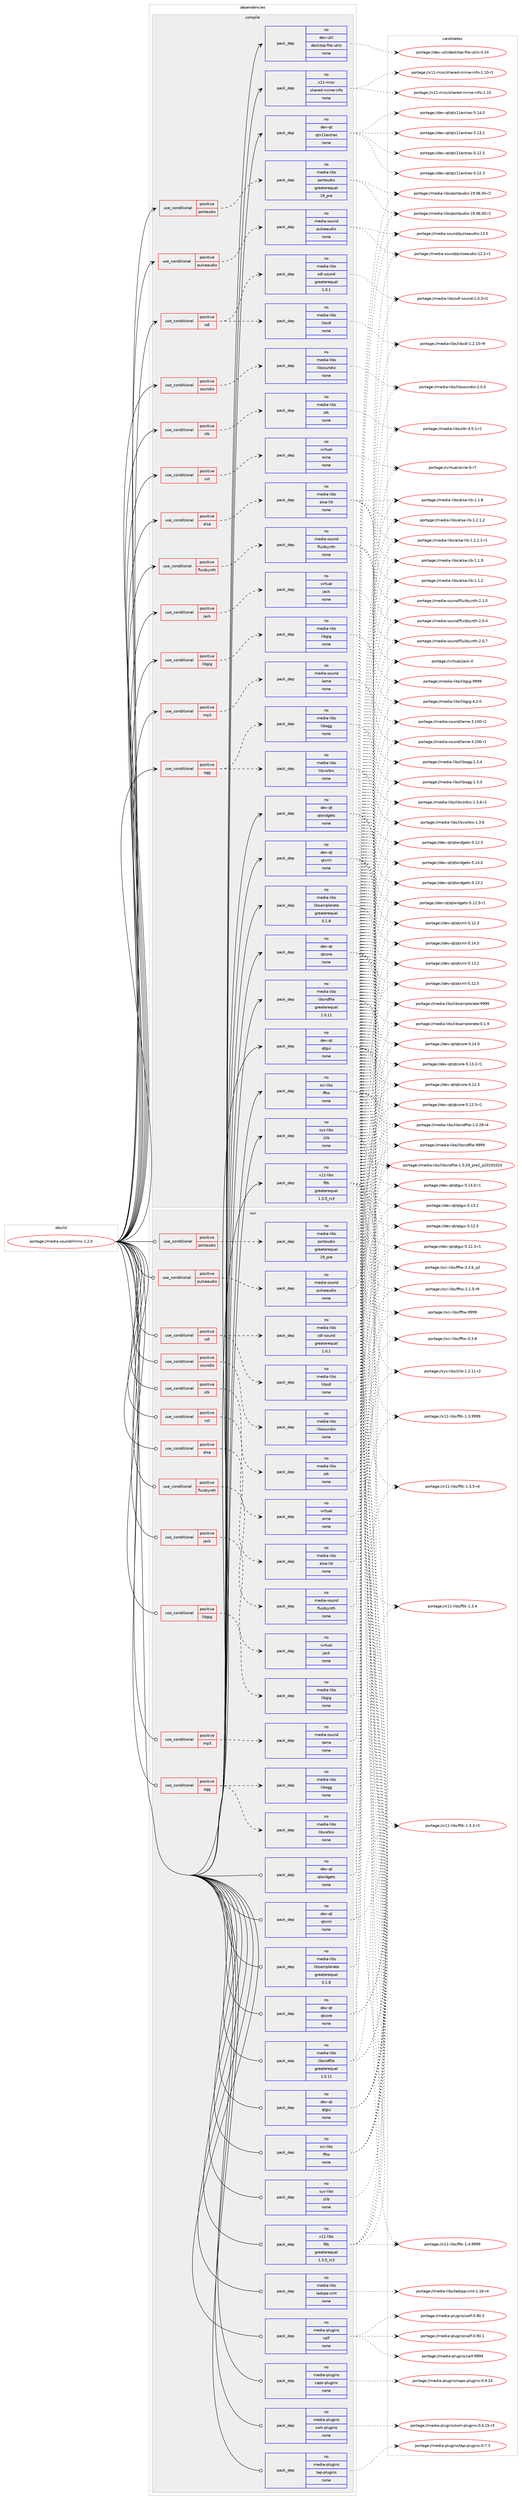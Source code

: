 digraph prolog {

# *************
# Graph options
# *************

newrank=true;
concentrate=true;
compound=true;
graph [rankdir=LR,fontname=Helvetica,fontsize=10,ranksep=1.5];#, ranksep=2.5, nodesep=0.2];
edge  [arrowhead=vee];
node  [fontname=Helvetica,fontsize=10];

# **********
# The ebuild
# **********

subgraph cluster_leftcol {
color=gray;
rank=same;
label=<<i>ebuild</i>>;
id [label="portage://media-sound/lmms-1.2.0", color=red, width=4, href="../media-sound/lmms-1.2.0.svg"];
}

# ****************
# The dependencies
# ****************

subgraph cluster_midcol {
color=gray;
label=<<i>dependencies</i>>;
subgraph cluster_compile {
fillcolor="#eeeeee";
style=filled;
label=<<i>compile</i>>;
subgraph cond43419 {
dependency191435 [label=<<TABLE BORDER="0" CELLBORDER="1" CELLSPACING="0" CELLPADDING="4"><TR><TD ROWSPAN="3" CELLPADDING="10">use_conditional</TD></TR><TR><TD>positive</TD></TR><TR><TD>alsa</TD></TR></TABLE>>, shape=none, color=red];
subgraph pack145075 {
dependency191436 [label=<<TABLE BORDER="0" CELLBORDER="1" CELLSPACING="0" CELLPADDING="4" WIDTH="220"><TR><TD ROWSPAN="6" CELLPADDING="30">pack_dep</TD></TR><TR><TD WIDTH="110">no</TD></TR><TR><TD>media-libs</TD></TR><TR><TD>alsa-lib</TD></TR><TR><TD>none</TD></TR><TR><TD></TD></TR></TABLE>>, shape=none, color=blue];
}
dependency191435:e -> dependency191436:w [weight=20,style="dashed",arrowhead="vee"];
}
id:e -> dependency191435:w [weight=20,style="solid",arrowhead="vee"];
subgraph cond43420 {
dependency191437 [label=<<TABLE BORDER="0" CELLBORDER="1" CELLSPACING="0" CELLPADDING="4"><TR><TD ROWSPAN="3" CELLPADDING="10">use_conditional</TD></TR><TR><TD>positive</TD></TR><TR><TD>fluidsynth</TD></TR></TABLE>>, shape=none, color=red];
subgraph pack145076 {
dependency191438 [label=<<TABLE BORDER="0" CELLBORDER="1" CELLSPACING="0" CELLPADDING="4" WIDTH="220"><TR><TD ROWSPAN="6" CELLPADDING="30">pack_dep</TD></TR><TR><TD WIDTH="110">no</TD></TR><TR><TD>media-sound</TD></TR><TR><TD>fluidsynth</TD></TR><TR><TD>none</TD></TR><TR><TD></TD></TR></TABLE>>, shape=none, color=blue];
}
dependency191437:e -> dependency191438:w [weight=20,style="dashed",arrowhead="vee"];
}
id:e -> dependency191437:w [weight=20,style="solid",arrowhead="vee"];
subgraph cond43421 {
dependency191439 [label=<<TABLE BORDER="0" CELLBORDER="1" CELLSPACING="0" CELLPADDING="4"><TR><TD ROWSPAN="3" CELLPADDING="10">use_conditional</TD></TR><TR><TD>positive</TD></TR><TR><TD>jack</TD></TR></TABLE>>, shape=none, color=red];
subgraph pack145077 {
dependency191440 [label=<<TABLE BORDER="0" CELLBORDER="1" CELLSPACING="0" CELLPADDING="4" WIDTH="220"><TR><TD ROWSPAN="6" CELLPADDING="30">pack_dep</TD></TR><TR><TD WIDTH="110">no</TD></TR><TR><TD>virtual</TD></TR><TR><TD>jack</TD></TR><TR><TD>none</TD></TR><TR><TD></TD></TR></TABLE>>, shape=none, color=blue];
}
dependency191439:e -> dependency191440:w [weight=20,style="dashed",arrowhead="vee"];
}
id:e -> dependency191439:w [weight=20,style="solid",arrowhead="vee"];
subgraph cond43422 {
dependency191441 [label=<<TABLE BORDER="0" CELLBORDER="1" CELLSPACING="0" CELLPADDING="4"><TR><TD ROWSPAN="3" CELLPADDING="10">use_conditional</TD></TR><TR><TD>positive</TD></TR><TR><TD>libgig</TD></TR></TABLE>>, shape=none, color=red];
subgraph pack145078 {
dependency191442 [label=<<TABLE BORDER="0" CELLBORDER="1" CELLSPACING="0" CELLPADDING="4" WIDTH="220"><TR><TD ROWSPAN="6" CELLPADDING="30">pack_dep</TD></TR><TR><TD WIDTH="110">no</TD></TR><TR><TD>media-libs</TD></TR><TR><TD>libgig</TD></TR><TR><TD>none</TD></TR><TR><TD></TD></TR></TABLE>>, shape=none, color=blue];
}
dependency191441:e -> dependency191442:w [weight=20,style="dashed",arrowhead="vee"];
}
id:e -> dependency191441:w [weight=20,style="solid",arrowhead="vee"];
subgraph cond43423 {
dependency191443 [label=<<TABLE BORDER="0" CELLBORDER="1" CELLSPACING="0" CELLPADDING="4"><TR><TD ROWSPAN="3" CELLPADDING="10">use_conditional</TD></TR><TR><TD>positive</TD></TR><TR><TD>mp3</TD></TR></TABLE>>, shape=none, color=red];
subgraph pack145079 {
dependency191444 [label=<<TABLE BORDER="0" CELLBORDER="1" CELLSPACING="0" CELLPADDING="4" WIDTH="220"><TR><TD ROWSPAN="6" CELLPADDING="30">pack_dep</TD></TR><TR><TD WIDTH="110">no</TD></TR><TR><TD>media-sound</TD></TR><TR><TD>lame</TD></TR><TR><TD>none</TD></TR><TR><TD></TD></TR></TABLE>>, shape=none, color=blue];
}
dependency191443:e -> dependency191444:w [weight=20,style="dashed",arrowhead="vee"];
}
id:e -> dependency191443:w [weight=20,style="solid",arrowhead="vee"];
subgraph cond43424 {
dependency191445 [label=<<TABLE BORDER="0" CELLBORDER="1" CELLSPACING="0" CELLPADDING="4"><TR><TD ROWSPAN="3" CELLPADDING="10">use_conditional</TD></TR><TR><TD>positive</TD></TR><TR><TD>ogg</TD></TR></TABLE>>, shape=none, color=red];
subgraph pack145080 {
dependency191446 [label=<<TABLE BORDER="0" CELLBORDER="1" CELLSPACING="0" CELLPADDING="4" WIDTH="220"><TR><TD ROWSPAN="6" CELLPADDING="30">pack_dep</TD></TR><TR><TD WIDTH="110">no</TD></TR><TR><TD>media-libs</TD></TR><TR><TD>libogg</TD></TR><TR><TD>none</TD></TR><TR><TD></TD></TR></TABLE>>, shape=none, color=blue];
}
dependency191445:e -> dependency191446:w [weight=20,style="dashed",arrowhead="vee"];
subgraph pack145081 {
dependency191447 [label=<<TABLE BORDER="0" CELLBORDER="1" CELLSPACING="0" CELLPADDING="4" WIDTH="220"><TR><TD ROWSPAN="6" CELLPADDING="30">pack_dep</TD></TR><TR><TD WIDTH="110">no</TD></TR><TR><TD>media-libs</TD></TR><TR><TD>libvorbis</TD></TR><TR><TD>none</TD></TR><TR><TD></TD></TR></TABLE>>, shape=none, color=blue];
}
dependency191445:e -> dependency191447:w [weight=20,style="dashed",arrowhead="vee"];
}
id:e -> dependency191445:w [weight=20,style="solid",arrowhead="vee"];
subgraph cond43425 {
dependency191448 [label=<<TABLE BORDER="0" CELLBORDER="1" CELLSPACING="0" CELLPADDING="4"><TR><TD ROWSPAN="3" CELLPADDING="10">use_conditional</TD></TR><TR><TD>positive</TD></TR><TR><TD>portaudio</TD></TR></TABLE>>, shape=none, color=red];
subgraph pack145082 {
dependency191449 [label=<<TABLE BORDER="0" CELLBORDER="1" CELLSPACING="0" CELLPADDING="4" WIDTH="220"><TR><TD ROWSPAN="6" CELLPADDING="30">pack_dep</TD></TR><TR><TD WIDTH="110">no</TD></TR><TR><TD>media-libs</TD></TR><TR><TD>portaudio</TD></TR><TR><TD>greaterequal</TD></TR><TR><TD>19_pre</TD></TR></TABLE>>, shape=none, color=blue];
}
dependency191448:e -> dependency191449:w [weight=20,style="dashed",arrowhead="vee"];
}
id:e -> dependency191448:w [weight=20,style="solid",arrowhead="vee"];
subgraph cond43426 {
dependency191450 [label=<<TABLE BORDER="0" CELLBORDER="1" CELLSPACING="0" CELLPADDING="4"><TR><TD ROWSPAN="3" CELLPADDING="10">use_conditional</TD></TR><TR><TD>positive</TD></TR><TR><TD>pulseaudio</TD></TR></TABLE>>, shape=none, color=red];
subgraph pack145083 {
dependency191451 [label=<<TABLE BORDER="0" CELLBORDER="1" CELLSPACING="0" CELLPADDING="4" WIDTH="220"><TR><TD ROWSPAN="6" CELLPADDING="30">pack_dep</TD></TR><TR><TD WIDTH="110">no</TD></TR><TR><TD>media-sound</TD></TR><TR><TD>pulseaudio</TD></TR><TR><TD>none</TD></TR><TR><TD></TD></TR></TABLE>>, shape=none, color=blue];
}
dependency191450:e -> dependency191451:w [weight=20,style="dashed",arrowhead="vee"];
}
id:e -> dependency191450:w [weight=20,style="solid",arrowhead="vee"];
subgraph cond43427 {
dependency191452 [label=<<TABLE BORDER="0" CELLBORDER="1" CELLSPACING="0" CELLPADDING="4"><TR><TD ROWSPAN="3" CELLPADDING="10">use_conditional</TD></TR><TR><TD>positive</TD></TR><TR><TD>sdl</TD></TR></TABLE>>, shape=none, color=red];
subgraph pack145084 {
dependency191453 [label=<<TABLE BORDER="0" CELLBORDER="1" CELLSPACING="0" CELLPADDING="4" WIDTH="220"><TR><TD ROWSPAN="6" CELLPADDING="30">pack_dep</TD></TR><TR><TD WIDTH="110">no</TD></TR><TR><TD>media-libs</TD></TR><TR><TD>libsdl</TD></TR><TR><TD>none</TD></TR><TR><TD></TD></TR></TABLE>>, shape=none, color=blue];
}
dependency191452:e -> dependency191453:w [weight=20,style="dashed",arrowhead="vee"];
subgraph pack145085 {
dependency191454 [label=<<TABLE BORDER="0" CELLBORDER="1" CELLSPACING="0" CELLPADDING="4" WIDTH="220"><TR><TD ROWSPAN="6" CELLPADDING="30">pack_dep</TD></TR><TR><TD WIDTH="110">no</TD></TR><TR><TD>media-libs</TD></TR><TR><TD>sdl-sound</TD></TR><TR><TD>greaterequal</TD></TR><TR><TD>1.0.1</TD></TR></TABLE>>, shape=none, color=blue];
}
dependency191452:e -> dependency191454:w [weight=20,style="dashed",arrowhead="vee"];
}
id:e -> dependency191452:w [weight=20,style="solid",arrowhead="vee"];
subgraph cond43428 {
dependency191455 [label=<<TABLE BORDER="0" CELLBORDER="1" CELLSPACING="0" CELLPADDING="4"><TR><TD ROWSPAN="3" CELLPADDING="10">use_conditional</TD></TR><TR><TD>positive</TD></TR><TR><TD>soundio</TD></TR></TABLE>>, shape=none, color=red];
subgraph pack145086 {
dependency191456 [label=<<TABLE BORDER="0" CELLBORDER="1" CELLSPACING="0" CELLPADDING="4" WIDTH="220"><TR><TD ROWSPAN="6" CELLPADDING="30">pack_dep</TD></TR><TR><TD WIDTH="110">no</TD></TR><TR><TD>media-libs</TD></TR><TR><TD>libsoundio</TD></TR><TR><TD>none</TD></TR><TR><TD></TD></TR></TABLE>>, shape=none, color=blue];
}
dependency191455:e -> dependency191456:w [weight=20,style="dashed",arrowhead="vee"];
}
id:e -> dependency191455:w [weight=20,style="solid",arrowhead="vee"];
subgraph cond43429 {
dependency191457 [label=<<TABLE BORDER="0" CELLBORDER="1" CELLSPACING="0" CELLPADDING="4"><TR><TD ROWSPAN="3" CELLPADDING="10">use_conditional</TD></TR><TR><TD>positive</TD></TR><TR><TD>stk</TD></TR></TABLE>>, shape=none, color=red];
subgraph pack145087 {
dependency191458 [label=<<TABLE BORDER="0" CELLBORDER="1" CELLSPACING="0" CELLPADDING="4" WIDTH="220"><TR><TD ROWSPAN="6" CELLPADDING="30">pack_dep</TD></TR><TR><TD WIDTH="110">no</TD></TR><TR><TD>media-libs</TD></TR><TR><TD>stk</TD></TR><TR><TD>none</TD></TR><TR><TD></TD></TR></TABLE>>, shape=none, color=blue];
}
dependency191457:e -> dependency191458:w [weight=20,style="dashed",arrowhead="vee"];
}
id:e -> dependency191457:w [weight=20,style="solid",arrowhead="vee"];
subgraph cond43430 {
dependency191459 [label=<<TABLE BORDER="0" CELLBORDER="1" CELLSPACING="0" CELLPADDING="4"><TR><TD ROWSPAN="3" CELLPADDING="10">use_conditional</TD></TR><TR><TD>positive</TD></TR><TR><TD>vst</TD></TR></TABLE>>, shape=none, color=red];
subgraph pack145088 {
dependency191460 [label=<<TABLE BORDER="0" CELLBORDER="1" CELLSPACING="0" CELLPADDING="4" WIDTH="220"><TR><TD ROWSPAN="6" CELLPADDING="30">pack_dep</TD></TR><TR><TD WIDTH="110">no</TD></TR><TR><TD>virtual</TD></TR><TR><TD>wine</TD></TR><TR><TD>none</TD></TR><TR><TD></TD></TR></TABLE>>, shape=none, color=blue];
}
dependency191459:e -> dependency191460:w [weight=20,style="dashed",arrowhead="vee"];
}
id:e -> dependency191459:w [weight=20,style="solid",arrowhead="vee"];
subgraph pack145089 {
dependency191461 [label=<<TABLE BORDER="0" CELLBORDER="1" CELLSPACING="0" CELLPADDING="4" WIDTH="220"><TR><TD ROWSPAN="6" CELLPADDING="30">pack_dep</TD></TR><TR><TD WIDTH="110">no</TD></TR><TR><TD>dev-qt</TD></TR><TR><TD>qtcore</TD></TR><TR><TD>none</TD></TR><TR><TD></TD></TR></TABLE>>, shape=none, color=blue];
}
id:e -> dependency191461:w [weight=20,style="solid",arrowhead="vee"];
subgraph pack145090 {
dependency191462 [label=<<TABLE BORDER="0" CELLBORDER="1" CELLSPACING="0" CELLPADDING="4" WIDTH="220"><TR><TD ROWSPAN="6" CELLPADDING="30">pack_dep</TD></TR><TR><TD WIDTH="110">no</TD></TR><TR><TD>dev-qt</TD></TR><TR><TD>qtgui</TD></TR><TR><TD>none</TD></TR><TR><TD></TD></TR></TABLE>>, shape=none, color=blue];
}
id:e -> dependency191462:w [weight=20,style="solid",arrowhead="vee"];
subgraph pack145091 {
dependency191463 [label=<<TABLE BORDER="0" CELLBORDER="1" CELLSPACING="0" CELLPADDING="4" WIDTH="220"><TR><TD ROWSPAN="6" CELLPADDING="30">pack_dep</TD></TR><TR><TD WIDTH="110">no</TD></TR><TR><TD>dev-qt</TD></TR><TR><TD>qtwidgets</TD></TR><TR><TD>none</TD></TR><TR><TD></TD></TR></TABLE>>, shape=none, color=blue];
}
id:e -> dependency191463:w [weight=20,style="solid",arrowhead="vee"];
subgraph pack145092 {
dependency191464 [label=<<TABLE BORDER="0" CELLBORDER="1" CELLSPACING="0" CELLPADDING="4" WIDTH="220"><TR><TD ROWSPAN="6" CELLPADDING="30">pack_dep</TD></TR><TR><TD WIDTH="110">no</TD></TR><TR><TD>dev-qt</TD></TR><TR><TD>qtx11extras</TD></TR><TR><TD>none</TD></TR><TR><TD></TD></TR></TABLE>>, shape=none, color=blue];
}
id:e -> dependency191464:w [weight=20,style="solid",arrowhead="vee"];
subgraph pack145093 {
dependency191465 [label=<<TABLE BORDER="0" CELLBORDER="1" CELLSPACING="0" CELLPADDING="4" WIDTH="220"><TR><TD ROWSPAN="6" CELLPADDING="30">pack_dep</TD></TR><TR><TD WIDTH="110">no</TD></TR><TR><TD>dev-qt</TD></TR><TR><TD>qtxml</TD></TR><TR><TD>none</TD></TR><TR><TD></TD></TR></TABLE>>, shape=none, color=blue];
}
id:e -> dependency191465:w [weight=20,style="solid",arrowhead="vee"];
subgraph pack145094 {
dependency191466 [label=<<TABLE BORDER="0" CELLBORDER="1" CELLSPACING="0" CELLPADDING="4" WIDTH="220"><TR><TD ROWSPAN="6" CELLPADDING="30">pack_dep</TD></TR><TR><TD WIDTH="110">no</TD></TR><TR><TD>dev-util</TD></TR><TR><TD>desktop-file-utils</TD></TR><TR><TD>none</TD></TR><TR><TD></TD></TR></TABLE>>, shape=none, color=blue];
}
id:e -> dependency191466:w [weight=20,style="solid",arrowhead="vee"];
subgraph pack145095 {
dependency191467 [label=<<TABLE BORDER="0" CELLBORDER="1" CELLSPACING="0" CELLPADDING="4" WIDTH="220"><TR><TD ROWSPAN="6" CELLPADDING="30">pack_dep</TD></TR><TR><TD WIDTH="110">no</TD></TR><TR><TD>media-libs</TD></TR><TR><TD>libsamplerate</TD></TR><TR><TD>greaterequal</TD></TR><TR><TD>0.1.8</TD></TR></TABLE>>, shape=none, color=blue];
}
id:e -> dependency191467:w [weight=20,style="solid",arrowhead="vee"];
subgraph pack145096 {
dependency191468 [label=<<TABLE BORDER="0" CELLBORDER="1" CELLSPACING="0" CELLPADDING="4" WIDTH="220"><TR><TD ROWSPAN="6" CELLPADDING="30">pack_dep</TD></TR><TR><TD WIDTH="110">no</TD></TR><TR><TD>media-libs</TD></TR><TR><TD>libsndfile</TD></TR><TR><TD>greaterequal</TD></TR><TR><TD>1.0.11</TD></TR></TABLE>>, shape=none, color=blue];
}
id:e -> dependency191468:w [weight=20,style="solid",arrowhead="vee"];
subgraph pack145097 {
dependency191469 [label=<<TABLE BORDER="0" CELLBORDER="1" CELLSPACING="0" CELLPADDING="4" WIDTH="220"><TR><TD ROWSPAN="6" CELLPADDING="30">pack_dep</TD></TR><TR><TD WIDTH="110">no</TD></TR><TR><TD>sci-libs</TD></TR><TR><TD>fftw</TD></TR><TR><TD>none</TD></TR><TR><TD></TD></TR></TABLE>>, shape=none, color=blue];
}
id:e -> dependency191469:w [weight=20,style="solid",arrowhead="vee"];
subgraph pack145098 {
dependency191470 [label=<<TABLE BORDER="0" CELLBORDER="1" CELLSPACING="0" CELLPADDING="4" WIDTH="220"><TR><TD ROWSPAN="6" CELLPADDING="30">pack_dep</TD></TR><TR><TD WIDTH="110">no</TD></TR><TR><TD>sys-libs</TD></TR><TR><TD>zlib</TD></TR><TR><TD>none</TD></TR><TR><TD></TD></TR></TABLE>>, shape=none, color=blue];
}
id:e -> dependency191470:w [weight=20,style="solid",arrowhead="vee"];
subgraph pack145099 {
dependency191471 [label=<<TABLE BORDER="0" CELLBORDER="1" CELLSPACING="0" CELLPADDING="4" WIDTH="220"><TR><TD ROWSPAN="6" CELLPADDING="30">pack_dep</TD></TR><TR><TD WIDTH="110">no</TD></TR><TR><TD>x11-libs</TD></TR><TR><TD>fltk</TD></TR><TR><TD>greaterequal</TD></TR><TR><TD>1.3.0_rc3</TD></TR></TABLE>>, shape=none, color=blue];
}
id:e -> dependency191471:w [weight=20,style="solid",arrowhead="vee"];
subgraph pack145100 {
dependency191472 [label=<<TABLE BORDER="0" CELLBORDER="1" CELLSPACING="0" CELLPADDING="4" WIDTH="220"><TR><TD ROWSPAN="6" CELLPADDING="30">pack_dep</TD></TR><TR><TD WIDTH="110">no</TD></TR><TR><TD>x11-misc</TD></TR><TR><TD>shared-mime-info</TD></TR><TR><TD>none</TD></TR><TR><TD></TD></TR></TABLE>>, shape=none, color=blue];
}
id:e -> dependency191472:w [weight=20,style="solid",arrowhead="vee"];
}
subgraph cluster_compileandrun {
fillcolor="#eeeeee";
style=filled;
label=<<i>compile and run</i>>;
}
subgraph cluster_run {
fillcolor="#eeeeee";
style=filled;
label=<<i>run</i>>;
subgraph cond43431 {
dependency191473 [label=<<TABLE BORDER="0" CELLBORDER="1" CELLSPACING="0" CELLPADDING="4"><TR><TD ROWSPAN="3" CELLPADDING="10">use_conditional</TD></TR><TR><TD>positive</TD></TR><TR><TD>alsa</TD></TR></TABLE>>, shape=none, color=red];
subgraph pack145101 {
dependency191474 [label=<<TABLE BORDER="0" CELLBORDER="1" CELLSPACING="0" CELLPADDING="4" WIDTH="220"><TR><TD ROWSPAN="6" CELLPADDING="30">pack_dep</TD></TR><TR><TD WIDTH="110">no</TD></TR><TR><TD>media-libs</TD></TR><TR><TD>alsa-lib</TD></TR><TR><TD>none</TD></TR><TR><TD></TD></TR></TABLE>>, shape=none, color=blue];
}
dependency191473:e -> dependency191474:w [weight=20,style="dashed",arrowhead="vee"];
}
id:e -> dependency191473:w [weight=20,style="solid",arrowhead="odot"];
subgraph cond43432 {
dependency191475 [label=<<TABLE BORDER="0" CELLBORDER="1" CELLSPACING="0" CELLPADDING="4"><TR><TD ROWSPAN="3" CELLPADDING="10">use_conditional</TD></TR><TR><TD>positive</TD></TR><TR><TD>fluidsynth</TD></TR></TABLE>>, shape=none, color=red];
subgraph pack145102 {
dependency191476 [label=<<TABLE BORDER="0" CELLBORDER="1" CELLSPACING="0" CELLPADDING="4" WIDTH="220"><TR><TD ROWSPAN="6" CELLPADDING="30">pack_dep</TD></TR><TR><TD WIDTH="110">no</TD></TR><TR><TD>media-sound</TD></TR><TR><TD>fluidsynth</TD></TR><TR><TD>none</TD></TR><TR><TD></TD></TR></TABLE>>, shape=none, color=blue];
}
dependency191475:e -> dependency191476:w [weight=20,style="dashed",arrowhead="vee"];
}
id:e -> dependency191475:w [weight=20,style="solid",arrowhead="odot"];
subgraph cond43433 {
dependency191477 [label=<<TABLE BORDER="0" CELLBORDER="1" CELLSPACING="0" CELLPADDING="4"><TR><TD ROWSPAN="3" CELLPADDING="10">use_conditional</TD></TR><TR><TD>positive</TD></TR><TR><TD>jack</TD></TR></TABLE>>, shape=none, color=red];
subgraph pack145103 {
dependency191478 [label=<<TABLE BORDER="0" CELLBORDER="1" CELLSPACING="0" CELLPADDING="4" WIDTH="220"><TR><TD ROWSPAN="6" CELLPADDING="30">pack_dep</TD></TR><TR><TD WIDTH="110">no</TD></TR><TR><TD>virtual</TD></TR><TR><TD>jack</TD></TR><TR><TD>none</TD></TR><TR><TD></TD></TR></TABLE>>, shape=none, color=blue];
}
dependency191477:e -> dependency191478:w [weight=20,style="dashed",arrowhead="vee"];
}
id:e -> dependency191477:w [weight=20,style="solid",arrowhead="odot"];
subgraph cond43434 {
dependency191479 [label=<<TABLE BORDER="0" CELLBORDER="1" CELLSPACING="0" CELLPADDING="4"><TR><TD ROWSPAN="3" CELLPADDING="10">use_conditional</TD></TR><TR><TD>positive</TD></TR><TR><TD>libgig</TD></TR></TABLE>>, shape=none, color=red];
subgraph pack145104 {
dependency191480 [label=<<TABLE BORDER="0" CELLBORDER="1" CELLSPACING="0" CELLPADDING="4" WIDTH="220"><TR><TD ROWSPAN="6" CELLPADDING="30">pack_dep</TD></TR><TR><TD WIDTH="110">no</TD></TR><TR><TD>media-libs</TD></TR><TR><TD>libgig</TD></TR><TR><TD>none</TD></TR><TR><TD></TD></TR></TABLE>>, shape=none, color=blue];
}
dependency191479:e -> dependency191480:w [weight=20,style="dashed",arrowhead="vee"];
}
id:e -> dependency191479:w [weight=20,style="solid",arrowhead="odot"];
subgraph cond43435 {
dependency191481 [label=<<TABLE BORDER="0" CELLBORDER="1" CELLSPACING="0" CELLPADDING="4"><TR><TD ROWSPAN="3" CELLPADDING="10">use_conditional</TD></TR><TR><TD>positive</TD></TR><TR><TD>mp3</TD></TR></TABLE>>, shape=none, color=red];
subgraph pack145105 {
dependency191482 [label=<<TABLE BORDER="0" CELLBORDER="1" CELLSPACING="0" CELLPADDING="4" WIDTH="220"><TR><TD ROWSPAN="6" CELLPADDING="30">pack_dep</TD></TR><TR><TD WIDTH="110">no</TD></TR><TR><TD>media-sound</TD></TR><TR><TD>lame</TD></TR><TR><TD>none</TD></TR><TR><TD></TD></TR></TABLE>>, shape=none, color=blue];
}
dependency191481:e -> dependency191482:w [weight=20,style="dashed",arrowhead="vee"];
}
id:e -> dependency191481:w [weight=20,style="solid",arrowhead="odot"];
subgraph cond43436 {
dependency191483 [label=<<TABLE BORDER="0" CELLBORDER="1" CELLSPACING="0" CELLPADDING="4"><TR><TD ROWSPAN="3" CELLPADDING="10">use_conditional</TD></TR><TR><TD>positive</TD></TR><TR><TD>ogg</TD></TR></TABLE>>, shape=none, color=red];
subgraph pack145106 {
dependency191484 [label=<<TABLE BORDER="0" CELLBORDER="1" CELLSPACING="0" CELLPADDING="4" WIDTH="220"><TR><TD ROWSPAN="6" CELLPADDING="30">pack_dep</TD></TR><TR><TD WIDTH="110">no</TD></TR><TR><TD>media-libs</TD></TR><TR><TD>libogg</TD></TR><TR><TD>none</TD></TR><TR><TD></TD></TR></TABLE>>, shape=none, color=blue];
}
dependency191483:e -> dependency191484:w [weight=20,style="dashed",arrowhead="vee"];
subgraph pack145107 {
dependency191485 [label=<<TABLE BORDER="0" CELLBORDER="1" CELLSPACING="0" CELLPADDING="4" WIDTH="220"><TR><TD ROWSPAN="6" CELLPADDING="30">pack_dep</TD></TR><TR><TD WIDTH="110">no</TD></TR><TR><TD>media-libs</TD></TR><TR><TD>libvorbis</TD></TR><TR><TD>none</TD></TR><TR><TD></TD></TR></TABLE>>, shape=none, color=blue];
}
dependency191483:e -> dependency191485:w [weight=20,style="dashed",arrowhead="vee"];
}
id:e -> dependency191483:w [weight=20,style="solid",arrowhead="odot"];
subgraph cond43437 {
dependency191486 [label=<<TABLE BORDER="0" CELLBORDER="1" CELLSPACING="0" CELLPADDING="4"><TR><TD ROWSPAN="3" CELLPADDING="10">use_conditional</TD></TR><TR><TD>positive</TD></TR><TR><TD>portaudio</TD></TR></TABLE>>, shape=none, color=red];
subgraph pack145108 {
dependency191487 [label=<<TABLE BORDER="0" CELLBORDER="1" CELLSPACING="0" CELLPADDING="4" WIDTH="220"><TR><TD ROWSPAN="6" CELLPADDING="30">pack_dep</TD></TR><TR><TD WIDTH="110">no</TD></TR><TR><TD>media-libs</TD></TR><TR><TD>portaudio</TD></TR><TR><TD>greaterequal</TD></TR><TR><TD>19_pre</TD></TR></TABLE>>, shape=none, color=blue];
}
dependency191486:e -> dependency191487:w [weight=20,style="dashed",arrowhead="vee"];
}
id:e -> dependency191486:w [weight=20,style="solid",arrowhead="odot"];
subgraph cond43438 {
dependency191488 [label=<<TABLE BORDER="0" CELLBORDER="1" CELLSPACING="0" CELLPADDING="4"><TR><TD ROWSPAN="3" CELLPADDING="10">use_conditional</TD></TR><TR><TD>positive</TD></TR><TR><TD>pulseaudio</TD></TR></TABLE>>, shape=none, color=red];
subgraph pack145109 {
dependency191489 [label=<<TABLE BORDER="0" CELLBORDER="1" CELLSPACING="0" CELLPADDING="4" WIDTH="220"><TR><TD ROWSPAN="6" CELLPADDING="30">pack_dep</TD></TR><TR><TD WIDTH="110">no</TD></TR><TR><TD>media-sound</TD></TR><TR><TD>pulseaudio</TD></TR><TR><TD>none</TD></TR><TR><TD></TD></TR></TABLE>>, shape=none, color=blue];
}
dependency191488:e -> dependency191489:w [weight=20,style="dashed",arrowhead="vee"];
}
id:e -> dependency191488:w [weight=20,style="solid",arrowhead="odot"];
subgraph cond43439 {
dependency191490 [label=<<TABLE BORDER="0" CELLBORDER="1" CELLSPACING="0" CELLPADDING="4"><TR><TD ROWSPAN="3" CELLPADDING="10">use_conditional</TD></TR><TR><TD>positive</TD></TR><TR><TD>sdl</TD></TR></TABLE>>, shape=none, color=red];
subgraph pack145110 {
dependency191491 [label=<<TABLE BORDER="0" CELLBORDER="1" CELLSPACING="0" CELLPADDING="4" WIDTH="220"><TR><TD ROWSPAN="6" CELLPADDING="30">pack_dep</TD></TR><TR><TD WIDTH="110">no</TD></TR><TR><TD>media-libs</TD></TR><TR><TD>libsdl</TD></TR><TR><TD>none</TD></TR><TR><TD></TD></TR></TABLE>>, shape=none, color=blue];
}
dependency191490:e -> dependency191491:w [weight=20,style="dashed",arrowhead="vee"];
subgraph pack145111 {
dependency191492 [label=<<TABLE BORDER="0" CELLBORDER="1" CELLSPACING="0" CELLPADDING="4" WIDTH="220"><TR><TD ROWSPAN="6" CELLPADDING="30">pack_dep</TD></TR><TR><TD WIDTH="110">no</TD></TR><TR><TD>media-libs</TD></TR><TR><TD>sdl-sound</TD></TR><TR><TD>greaterequal</TD></TR><TR><TD>1.0.1</TD></TR></TABLE>>, shape=none, color=blue];
}
dependency191490:e -> dependency191492:w [weight=20,style="dashed",arrowhead="vee"];
}
id:e -> dependency191490:w [weight=20,style="solid",arrowhead="odot"];
subgraph cond43440 {
dependency191493 [label=<<TABLE BORDER="0" CELLBORDER="1" CELLSPACING="0" CELLPADDING="4"><TR><TD ROWSPAN="3" CELLPADDING="10">use_conditional</TD></TR><TR><TD>positive</TD></TR><TR><TD>soundio</TD></TR></TABLE>>, shape=none, color=red];
subgraph pack145112 {
dependency191494 [label=<<TABLE BORDER="0" CELLBORDER="1" CELLSPACING="0" CELLPADDING="4" WIDTH="220"><TR><TD ROWSPAN="6" CELLPADDING="30">pack_dep</TD></TR><TR><TD WIDTH="110">no</TD></TR><TR><TD>media-libs</TD></TR><TR><TD>libsoundio</TD></TR><TR><TD>none</TD></TR><TR><TD></TD></TR></TABLE>>, shape=none, color=blue];
}
dependency191493:e -> dependency191494:w [weight=20,style="dashed",arrowhead="vee"];
}
id:e -> dependency191493:w [weight=20,style="solid",arrowhead="odot"];
subgraph cond43441 {
dependency191495 [label=<<TABLE BORDER="0" CELLBORDER="1" CELLSPACING="0" CELLPADDING="4"><TR><TD ROWSPAN="3" CELLPADDING="10">use_conditional</TD></TR><TR><TD>positive</TD></TR><TR><TD>stk</TD></TR></TABLE>>, shape=none, color=red];
subgraph pack145113 {
dependency191496 [label=<<TABLE BORDER="0" CELLBORDER="1" CELLSPACING="0" CELLPADDING="4" WIDTH="220"><TR><TD ROWSPAN="6" CELLPADDING="30">pack_dep</TD></TR><TR><TD WIDTH="110">no</TD></TR><TR><TD>media-libs</TD></TR><TR><TD>stk</TD></TR><TR><TD>none</TD></TR><TR><TD></TD></TR></TABLE>>, shape=none, color=blue];
}
dependency191495:e -> dependency191496:w [weight=20,style="dashed",arrowhead="vee"];
}
id:e -> dependency191495:w [weight=20,style="solid",arrowhead="odot"];
subgraph cond43442 {
dependency191497 [label=<<TABLE BORDER="0" CELLBORDER="1" CELLSPACING="0" CELLPADDING="4"><TR><TD ROWSPAN="3" CELLPADDING="10">use_conditional</TD></TR><TR><TD>positive</TD></TR><TR><TD>vst</TD></TR></TABLE>>, shape=none, color=red];
subgraph pack145114 {
dependency191498 [label=<<TABLE BORDER="0" CELLBORDER="1" CELLSPACING="0" CELLPADDING="4" WIDTH="220"><TR><TD ROWSPAN="6" CELLPADDING="30">pack_dep</TD></TR><TR><TD WIDTH="110">no</TD></TR><TR><TD>virtual</TD></TR><TR><TD>wine</TD></TR><TR><TD>none</TD></TR><TR><TD></TD></TR></TABLE>>, shape=none, color=blue];
}
dependency191497:e -> dependency191498:w [weight=20,style="dashed",arrowhead="vee"];
}
id:e -> dependency191497:w [weight=20,style="solid",arrowhead="odot"];
subgraph pack145115 {
dependency191499 [label=<<TABLE BORDER="0" CELLBORDER="1" CELLSPACING="0" CELLPADDING="4" WIDTH="220"><TR><TD ROWSPAN="6" CELLPADDING="30">pack_dep</TD></TR><TR><TD WIDTH="110">no</TD></TR><TR><TD>dev-qt</TD></TR><TR><TD>qtcore</TD></TR><TR><TD>none</TD></TR><TR><TD></TD></TR></TABLE>>, shape=none, color=blue];
}
id:e -> dependency191499:w [weight=20,style="solid",arrowhead="odot"];
subgraph pack145116 {
dependency191500 [label=<<TABLE BORDER="0" CELLBORDER="1" CELLSPACING="0" CELLPADDING="4" WIDTH="220"><TR><TD ROWSPAN="6" CELLPADDING="30">pack_dep</TD></TR><TR><TD WIDTH="110">no</TD></TR><TR><TD>dev-qt</TD></TR><TR><TD>qtgui</TD></TR><TR><TD>none</TD></TR><TR><TD></TD></TR></TABLE>>, shape=none, color=blue];
}
id:e -> dependency191500:w [weight=20,style="solid",arrowhead="odot"];
subgraph pack145117 {
dependency191501 [label=<<TABLE BORDER="0" CELLBORDER="1" CELLSPACING="0" CELLPADDING="4" WIDTH="220"><TR><TD ROWSPAN="6" CELLPADDING="30">pack_dep</TD></TR><TR><TD WIDTH="110">no</TD></TR><TR><TD>dev-qt</TD></TR><TR><TD>qtwidgets</TD></TR><TR><TD>none</TD></TR><TR><TD></TD></TR></TABLE>>, shape=none, color=blue];
}
id:e -> dependency191501:w [weight=20,style="solid",arrowhead="odot"];
subgraph pack145118 {
dependency191502 [label=<<TABLE BORDER="0" CELLBORDER="1" CELLSPACING="0" CELLPADDING="4" WIDTH="220"><TR><TD ROWSPAN="6" CELLPADDING="30">pack_dep</TD></TR><TR><TD WIDTH="110">no</TD></TR><TR><TD>dev-qt</TD></TR><TR><TD>qtxml</TD></TR><TR><TD>none</TD></TR><TR><TD></TD></TR></TABLE>>, shape=none, color=blue];
}
id:e -> dependency191502:w [weight=20,style="solid",arrowhead="odot"];
subgraph pack145119 {
dependency191503 [label=<<TABLE BORDER="0" CELLBORDER="1" CELLSPACING="0" CELLPADDING="4" WIDTH="220"><TR><TD ROWSPAN="6" CELLPADDING="30">pack_dep</TD></TR><TR><TD WIDTH="110">no</TD></TR><TR><TD>media-libs</TD></TR><TR><TD>ladspa-cmt</TD></TR><TR><TD>none</TD></TR><TR><TD></TD></TR></TABLE>>, shape=none, color=blue];
}
id:e -> dependency191503:w [weight=20,style="solid",arrowhead="odot"];
subgraph pack145120 {
dependency191504 [label=<<TABLE BORDER="0" CELLBORDER="1" CELLSPACING="0" CELLPADDING="4" WIDTH="220"><TR><TD ROWSPAN="6" CELLPADDING="30">pack_dep</TD></TR><TR><TD WIDTH="110">no</TD></TR><TR><TD>media-libs</TD></TR><TR><TD>libsamplerate</TD></TR><TR><TD>greaterequal</TD></TR><TR><TD>0.1.8</TD></TR></TABLE>>, shape=none, color=blue];
}
id:e -> dependency191504:w [weight=20,style="solid",arrowhead="odot"];
subgraph pack145121 {
dependency191505 [label=<<TABLE BORDER="0" CELLBORDER="1" CELLSPACING="0" CELLPADDING="4" WIDTH="220"><TR><TD ROWSPAN="6" CELLPADDING="30">pack_dep</TD></TR><TR><TD WIDTH="110">no</TD></TR><TR><TD>media-libs</TD></TR><TR><TD>libsndfile</TD></TR><TR><TD>greaterequal</TD></TR><TR><TD>1.0.11</TD></TR></TABLE>>, shape=none, color=blue];
}
id:e -> dependency191505:w [weight=20,style="solid",arrowhead="odot"];
subgraph pack145122 {
dependency191506 [label=<<TABLE BORDER="0" CELLBORDER="1" CELLSPACING="0" CELLPADDING="4" WIDTH="220"><TR><TD ROWSPAN="6" CELLPADDING="30">pack_dep</TD></TR><TR><TD WIDTH="110">no</TD></TR><TR><TD>media-plugins</TD></TR><TR><TD>calf</TD></TR><TR><TD>none</TD></TR><TR><TD></TD></TR></TABLE>>, shape=none, color=blue];
}
id:e -> dependency191506:w [weight=20,style="solid",arrowhead="odot"];
subgraph pack145123 {
dependency191507 [label=<<TABLE BORDER="0" CELLBORDER="1" CELLSPACING="0" CELLPADDING="4" WIDTH="220"><TR><TD ROWSPAN="6" CELLPADDING="30">pack_dep</TD></TR><TR><TD WIDTH="110">no</TD></TR><TR><TD>media-plugins</TD></TR><TR><TD>caps-plugins</TD></TR><TR><TD>none</TD></TR><TR><TD></TD></TR></TABLE>>, shape=none, color=blue];
}
id:e -> dependency191507:w [weight=20,style="solid",arrowhead="odot"];
subgraph pack145124 {
dependency191508 [label=<<TABLE BORDER="0" CELLBORDER="1" CELLSPACING="0" CELLPADDING="4" WIDTH="220"><TR><TD ROWSPAN="6" CELLPADDING="30">pack_dep</TD></TR><TR><TD WIDTH="110">no</TD></TR><TR><TD>media-plugins</TD></TR><TR><TD>swh-plugins</TD></TR><TR><TD>none</TD></TR><TR><TD></TD></TR></TABLE>>, shape=none, color=blue];
}
id:e -> dependency191508:w [weight=20,style="solid",arrowhead="odot"];
subgraph pack145125 {
dependency191509 [label=<<TABLE BORDER="0" CELLBORDER="1" CELLSPACING="0" CELLPADDING="4" WIDTH="220"><TR><TD ROWSPAN="6" CELLPADDING="30">pack_dep</TD></TR><TR><TD WIDTH="110">no</TD></TR><TR><TD>media-plugins</TD></TR><TR><TD>tap-plugins</TD></TR><TR><TD>none</TD></TR><TR><TD></TD></TR></TABLE>>, shape=none, color=blue];
}
id:e -> dependency191509:w [weight=20,style="solid",arrowhead="odot"];
subgraph pack145126 {
dependency191510 [label=<<TABLE BORDER="0" CELLBORDER="1" CELLSPACING="0" CELLPADDING="4" WIDTH="220"><TR><TD ROWSPAN="6" CELLPADDING="30">pack_dep</TD></TR><TR><TD WIDTH="110">no</TD></TR><TR><TD>sci-libs</TD></TR><TR><TD>fftw</TD></TR><TR><TD>none</TD></TR><TR><TD></TD></TR></TABLE>>, shape=none, color=blue];
}
id:e -> dependency191510:w [weight=20,style="solid",arrowhead="odot"];
subgraph pack145127 {
dependency191511 [label=<<TABLE BORDER="0" CELLBORDER="1" CELLSPACING="0" CELLPADDING="4" WIDTH="220"><TR><TD ROWSPAN="6" CELLPADDING="30">pack_dep</TD></TR><TR><TD WIDTH="110">no</TD></TR><TR><TD>sys-libs</TD></TR><TR><TD>zlib</TD></TR><TR><TD>none</TD></TR><TR><TD></TD></TR></TABLE>>, shape=none, color=blue];
}
id:e -> dependency191511:w [weight=20,style="solid",arrowhead="odot"];
subgraph pack145128 {
dependency191512 [label=<<TABLE BORDER="0" CELLBORDER="1" CELLSPACING="0" CELLPADDING="4" WIDTH="220"><TR><TD ROWSPAN="6" CELLPADDING="30">pack_dep</TD></TR><TR><TD WIDTH="110">no</TD></TR><TR><TD>x11-libs</TD></TR><TR><TD>fltk</TD></TR><TR><TD>greaterequal</TD></TR><TR><TD>1.3.0_rc3</TD></TR></TABLE>>, shape=none, color=blue];
}
id:e -> dependency191512:w [weight=20,style="solid",arrowhead="odot"];
}
}

# **************
# The candidates
# **************

subgraph cluster_choices {
rank=same;
color=gray;
label=<<i>candidates</i>>;

subgraph choice145075 {
color=black;
nodesep=1;
choice10910110010597451081059811547971081159745108105984549465046494650 [label="portage://media-libs/alsa-lib-1.2.1.2", color=red, width=4,href="../media-libs/alsa-lib-1.2.1.2.svg"];
choice109101100105974510810598115479710811597451081059845494650464946494511449 [label="portage://media-libs/alsa-lib-1.2.1.1-r1", color=red, width=4,href="../media-libs/alsa-lib-1.2.1.1-r1.svg"];
choice1091011001059745108105981154797108115974510810598454946494657 [label="portage://media-libs/alsa-lib-1.1.9", color=red, width=4,href="../media-libs/alsa-lib-1.1.9.svg"];
choice1091011001059745108105981154797108115974510810598454946494656 [label="portage://media-libs/alsa-lib-1.1.8", color=red, width=4,href="../media-libs/alsa-lib-1.1.8.svg"];
choice1091011001059745108105981154797108115974510810598454946494650 [label="portage://media-libs/alsa-lib-1.1.2", color=red, width=4,href="../media-libs/alsa-lib-1.1.2.svg"];
dependency191436:e -> choice10910110010597451081059811547971081159745108105984549465046494650:w [style=dotted,weight="100"];
dependency191436:e -> choice109101100105974510810598115479710811597451081059845494650464946494511449:w [style=dotted,weight="100"];
dependency191436:e -> choice1091011001059745108105981154797108115974510810598454946494657:w [style=dotted,weight="100"];
dependency191436:e -> choice1091011001059745108105981154797108115974510810598454946494656:w [style=dotted,weight="100"];
dependency191436:e -> choice1091011001059745108105981154797108115974510810598454946494650:w [style=dotted,weight="100"];
}
subgraph choice145076 {
color=black;
nodesep=1;
choice109101100105974511511111711010047102108117105100115121110116104455046494648 [label="portage://media-sound/fluidsynth-2.1.0", color=red, width=4,href="../media-sound/fluidsynth-2.1.0.svg"];
choice109101100105974511511111711010047102108117105100115121110116104455046484655 [label="portage://media-sound/fluidsynth-2.0.7", color=red, width=4,href="../media-sound/fluidsynth-2.0.7.svg"];
choice109101100105974511511111711010047102108117105100115121110116104455046484652 [label="portage://media-sound/fluidsynth-2.0.4", color=red, width=4,href="../media-sound/fluidsynth-2.0.4.svg"];
dependency191438:e -> choice109101100105974511511111711010047102108117105100115121110116104455046494648:w [style=dotted,weight="100"];
dependency191438:e -> choice109101100105974511511111711010047102108117105100115121110116104455046484655:w [style=dotted,weight="100"];
dependency191438:e -> choice109101100105974511511111711010047102108117105100115121110116104455046484652:w [style=dotted,weight="100"];
}
subgraph choice145077 {
color=black;
nodesep=1;
choice118105114116117971084710697991074548 [label="portage://virtual/jack-0", color=red, width=4,href="../virtual/jack-0.svg"];
dependency191440:e -> choice118105114116117971084710697991074548:w [style=dotted,weight="100"];
}
subgraph choice145078 {
color=black;
nodesep=1;
choice10910110010597451081059811547108105981031051034557575757 [label="portage://media-libs/libgig-9999", color=red, width=4,href="../media-libs/libgig-9999.svg"];
choice1091011001059745108105981154710810598103105103455246504648 [label="portage://media-libs/libgig-4.2.0", color=red, width=4,href="../media-libs/libgig-4.2.0.svg"];
dependency191442:e -> choice10910110010597451081059811547108105981031051034557575757:w [style=dotted,weight="100"];
dependency191442:e -> choice1091011001059745108105981154710810598103105103455246504648:w [style=dotted,weight="100"];
}
subgraph choice145079 {
color=black;
nodesep=1;
choice109101100105974511511111711010047108971091014551464948484511450 [label="portage://media-sound/lame-3.100-r2", color=red, width=4,href="../media-sound/lame-3.100-r2.svg"];
choice109101100105974511511111711010047108971091014551464948484511449 [label="portage://media-sound/lame-3.100-r1", color=red, width=4,href="../media-sound/lame-3.100-r1.svg"];
dependency191444:e -> choice109101100105974511511111711010047108971091014551464948484511450:w [style=dotted,weight="100"];
dependency191444:e -> choice109101100105974511511111711010047108971091014551464948484511449:w [style=dotted,weight="100"];
}
subgraph choice145080 {
color=black;
nodesep=1;
choice1091011001059745108105981154710810598111103103454946514652 [label="portage://media-libs/libogg-1.3.4", color=red, width=4,href="../media-libs/libogg-1.3.4.svg"];
choice1091011001059745108105981154710810598111103103454946514651 [label="portage://media-libs/libogg-1.3.3", color=red, width=4,href="../media-libs/libogg-1.3.3.svg"];
dependency191446:e -> choice1091011001059745108105981154710810598111103103454946514652:w [style=dotted,weight="100"];
dependency191446:e -> choice1091011001059745108105981154710810598111103103454946514651:w [style=dotted,weight="100"];
}
subgraph choice145081 {
color=black;
nodesep=1;
choice1091011001059745108105981154710810598118111114981051154549465146544511449 [label="portage://media-libs/libvorbis-1.3.6-r1", color=red, width=4,href="../media-libs/libvorbis-1.3.6-r1.svg"];
choice109101100105974510810598115471081059811811111498105115454946514654 [label="portage://media-libs/libvorbis-1.3.6", color=red, width=4,href="../media-libs/libvorbis-1.3.6.svg"];
dependency191447:e -> choice1091011001059745108105981154710810598118111114981051154549465146544511449:w [style=dotted,weight="100"];
dependency191447:e -> choice109101100105974510810598115471081059811811111498105115454946514654:w [style=dotted,weight="100"];
}
subgraph choice145082 {
color=black;
nodesep=1;
choice10910110010597451081059811547112111114116971171001051114549574648544648484511450 [label="portage://media-libs/portaudio-19.06.00-r2", color=red, width=4,href="../media-libs/portaudio-19.06.00-r2.svg"];
choice10910110010597451081059811547112111114116971171001051114549574648544648484511449 [label="portage://media-libs/portaudio-19.06.00-r1", color=red, width=4,href="../media-libs/portaudio-19.06.00-r1.svg"];
dependency191449:e -> choice10910110010597451081059811547112111114116971171001051114549574648544648484511450:w [style=dotted,weight="100"];
dependency191449:e -> choice10910110010597451081059811547112111114116971171001051114549574648544648484511449:w [style=dotted,weight="100"];
}
subgraph choice145083 {
color=black;
nodesep=1;
choice109101100105974511511111711010047112117108115101971171001051114549514648 [label="portage://media-sound/pulseaudio-13.0", color=red, width=4,href="../media-sound/pulseaudio-13.0.svg"];
choice1091011001059745115111117110100471121171081151019711710010511145495046504511449 [label="portage://media-sound/pulseaudio-12.2-r1", color=red, width=4,href="../media-sound/pulseaudio-12.2-r1.svg"];
dependency191451:e -> choice109101100105974511511111711010047112117108115101971171001051114549514648:w [style=dotted,weight="100"];
dependency191451:e -> choice1091011001059745115111117110100471121171081151019711710010511145495046504511449:w [style=dotted,weight="100"];
}
subgraph choice145084 {
color=black;
nodesep=1;
choice1091011001059745108105981154710810598115100108454946504649534511457 [label="portage://media-libs/libsdl-1.2.15-r9", color=red, width=4,href="../media-libs/libsdl-1.2.15-r9.svg"];
dependency191453:e -> choice1091011001059745108105981154710810598115100108454946504649534511457:w [style=dotted,weight="100"];
}
subgraph choice145085 {
color=black;
nodesep=1;
choice10910110010597451081059811547115100108451151111171101004549464846514511450 [label="portage://media-libs/sdl-sound-1.0.3-r2", color=red, width=4,href="../media-libs/sdl-sound-1.0.3-r2.svg"];
dependency191454:e -> choice10910110010597451081059811547115100108451151111171101004549464846514511450:w [style=dotted,weight="100"];
}
subgraph choice145086 {
color=black;
nodesep=1;
choice1091011001059745108105981154710810598115111117110100105111455046484648 [label="portage://media-libs/libsoundio-2.0.0", color=red, width=4,href="../media-libs/libsoundio-2.0.0.svg"];
dependency191456:e -> choice1091011001059745108105981154710810598115111117110100105111455046484648:w [style=dotted,weight="100"];
}
subgraph choice145087 {
color=black;
nodesep=1;
choice109101100105974510810598115471151161074552465346494511449 [label="portage://media-libs/stk-4.5.1-r1", color=red, width=4,href="../media-libs/stk-4.5.1-r1.svg"];
dependency191458:e -> choice109101100105974510810598115471151161074552465346494511449:w [style=dotted,weight="100"];
}
subgraph choice145088 {
color=black;
nodesep=1;
choice118105114116117971084711910511010145484511455 [label="portage://virtual/wine-0-r7", color=red, width=4,href="../virtual/wine-0-r7.svg"];
dependency191460:e -> choice118105114116117971084711910511010145484511455:w [style=dotted,weight="100"];
}
subgraph choice145089 {
color=black;
nodesep=1;
choice10010111845113116471131169911111410145534649524648 [label="portage://dev-qt/qtcore-5.14.0", color=red, width=4,href="../dev-qt/qtcore-5.14.0.svg"];
choice100101118451131164711311699111114101455346495146504511449 [label="portage://dev-qt/qtcore-5.13.2-r1", color=red, width=4,href="../dev-qt/qtcore-5.13.2-r1.svg"];
choice100101118451131164711311699111114101455346495046534511449 [label="portage://dev-qt/qtcore-5.12.5-r1", color=red, width=4,href="../dev-qt/qtcore-5.12.5-r1.svg"];
choice10010111845113116471131169911111410145534649504651 [label="portage://dev-qt/qtcore-5.12.3", color=red, width=4,href="../dev-qt/qtcore-5.12.3.svg"];
dependency191461:e -> choice10010111845113116471131169911111410145534649524648:w [style=dotted,weight="100"];
dependency191461:e -> choice100101118451131164711311699111114101455346495146504511449:w [style=dotted,weight="100"];
dependency191461:e -> choice100101118451131164711311699111114101455346495046534511449:w [style=dotted,weight="100"];
dependency191461:e -> choice10010111845113116471131169911111410145534649504651:w [style=dotted,weight="100"];
}
subgraph choice145090 {
color=black;
nodesep=1;
choice1001011184511311647113116103117105455346495246484511449 [label="portage://dev-qt/qtgui-5.14.0-r1", color=red, width=4,href="../dev-qt/qtgui-5.14.0-r1.svg"];
choice100101118451131164711311610311710545534649514650 [label="portage://dev-qt/qtgui-5.13.2", color=red, width=4,href="../dev-qt/qtgui-5.13.2.svg"];
choice100101118451131164711311610311710545534649504653 [label="portage://dev-qt/qtgui-5.12.5", color=red, width=4,href="../dev-qt/qtgui-5.12.5.svg"];
choice1001011184511311647113116103117105455346495046514511449 [label="portage://dev-qt/qtgui-5.12.3-r1", color=red, width=4,href="../dev-qt/qtgui-5.12.3-r1.svg"];
dependency191462:e -> choice1001011184511311647113116103117105455346495246484511449:w [style=dotted,weight="100"];
dependency191462:e -> choice100101118451131164711311610311710545534649514650:w [style=dotted,weight="100"];
dependency191462:e -> choice100101118451131164711311610311710545534649504653:w [style=dotted,weight="100"];
dependency191462:e -> choice1001011184511311647113116103117105455346495046514511449:w [style=dotted,weight="100"];
}
subgraph choice145091 {
color=black;
nodesep=1;
choice100101118451131164711311611910510010310111611545534649524648 [label="portage://dev-qt/qtwidgets-5.14.0", color=red, width=4,href="../dev-qt/qtwidgets-5.14.0.svg"];
choice100101118451131164711311611910510010310111611545534649514650 [label="portage://dev-qt/qtwidgets-5.13.2", color=red, width=4,href="../dev-qt/qtwidgets-5.13.2.svg"];
choice1001011184511311647113116119105100103101116115455346495046534511449 [label="portage://dev-qt/qtwidgets-5.12.5-r1", color=red, width=4,href="../dev-qt/qtwidgets-5.12.5-r1.svg"];
choice100101118451131164711311611910510010310111611545534649504651 [label="portage://dev-qt/qtwidgets-5.12.3", color=red, width=4,href="../dev-qt/qtwidgets-5.12.3.svg"];
dependency191463:e -> choice100101118451131164711311611910510010310111611545534649524648:w [style=dotted,weight="100"];
dependency191463:e -> choice100101118451131164711311611910510010310111611545534649514650:w [style=dotted,weight="100"];
dependency191463:e -> choice1001011184511311647113116119105100103101116115455346495046534511449:w [style=dotted,weight="100"];
dependency191463:e -> choice100101118451131164711311611910510010310111611545534649504651:w [style=dotted,weight="100"];
}
subgraph choice145092 {
color=black;
nodesep=1;
choice100101118451131164711311612049491011201161149711545534649524648 [label="portage://dev-qt/qtx11extras-5.14.0", color=red, width=4,href="../dev-qt/qtx11extras-5.14.0.svg"];
choice100101118451131164711311612049491011201161149711545534649514650 [label="portage://dev-qt/qtx11extras-5.13.2", color=red, width=4,href="../dev-qt/qtx11extras-5.13.2.svg"];
choice100101118451131164711311612049491011201161149711545534649504653 [label="portage://dev-qt/qtx11extras-5.12.5", color=red, width=4,href="../dev-qt/qtx11extras-5.12.5.svg"];
choice100101118451131164711311612049491011201161149711545534649504651 [label="portage://dev-qt/qtx11extras-5.12.3", color=red, width=4,href="../dev-qt/qtx11extras-5.12.3.svg"];
dependency191464:e -> choice100101118451131164711311612049491011201161149711545534649524648:w [style=dotted,weight="100"];
dependency191464:e -> choice100101118451131164711311612049491011201161149711545534649514650:w [style=dotted,weight="100"];
dependency191464:e -> choice100101118451131164711311612049491011201161149711545534649504653:w [style=dotted,weight="100"];
dependency191464:e -> choice100101118451131164711311612049491011201161149711545534649504651:w [style=dotted,weight="100"];
}
subgraph choice145093 {
color=black;
nodesep=1;
choice100101118451131164711311612010910845534649524648 [label="portage://dev-qt/qtxml-5.14.0", color=red, width=4,href="../dev-qt/qtxml-5.14.0.svg"];
choice100101118451131164711311612010910845534649514650 [label="portage://dev-qt/qtxml-5.13.2", color=red, width=4,href="../dev-qt/qtxml-5.13.2.svg"];
choice100101118451131164711311612010910845534649504653 [label="portage://dev-qt/qtxml-5.12.5", color=red, width=4,href="../dev-qt/qtxml-5.12.5.svg"];
choice100101118451131164711311612010910845534649504651 [label="portage://dev-qt/qtxml-5.12.3", color=red, width=4,href="../dev-qt/qtxml-5.12.3.svg"];
dependency191465:e -> choice100101118451131164711311612010910845534649524648:w [style=dotted,weight="100"];
dependency191465:e -> choice100101118451131164711311612010910845534649514650:w [style=dotted,weight="100"];
dependency191465:e -> choice100101118451131164711311612010910845534649504653:w [style=dotted,weight="100"];
dependency191465:e -> choice100101118451131164711311612010910845534649504651:w [style=dotted,weight="100"];
}
subgraph choice145094 {
color=black;
nodesep=1;
choice100101118451171161051084710010111510711611111245102105108101451171161051081154548465052 [label="portage://dev-util/desktop-file-utils-0.24", color=red, width=4,href="../dev-util/desktop-file-utils-0.24.svg"];
dependency191466:e -> choice100101118451171161051084710010111510711611111245102105108101451171161051081154548465052:w [style=dotted,weight="100"];
}
subgraph choice145095 {
color=black;
nodesep=1;
choice109101100105974510810598115471081059811597109112108101114971161014557575757 [label="portage://media-libs/libsamplerate-9999", color=red, width=4,href="../media-libs/libsamplerate-9999.svg"];
choice10910110010597451081059811547108105981159710911210810111497116101454846494657 [label="portage://media-libs/libsamplerate-0.1.9", color=red, width=4,href="../media-libs/libsamplerate-0.1.9.svg"];
dependency191467:e -> choice109101100105974510810598115471081059811597109112108101114971161014557575757:w [style=dotted,weight="100"];
dependency191467:e -> choice10910110010597451081059811547108105981159710911210810111497116101454846494657:w [style=dotted,weight="100"];
}
subgraph choice145096 {
color=black;
nodesep=1;
choice10910110010597451081059811547108105981151101001021051081014557575757 [label="portage://media-libs/libsndfile-9999", color=red, width=4,href="../media-libs/libsndfile-9999.svg"];
choice1091011001059745108105981154710810598115110100102105108101454946484650579511211410150951125048495749485052 [label="portage://media-libs/libsndfile-1.0.29_pre2_p20191024", color=red, width=4,href="../media-libs/libsndfile-1.0.29_pre2_p20191024.svg"];
choice1091011001059745108105981154710810598115110100102105108101454946484650564511452 [label="portage://media-libs/libsndfile-1.0.28-r4", color=red, width=4,href="../media-libs/libsndfile-1.0.28-r4.svg"];
dependency191468:e -> choice10910110010597451081059811547108105981151101001021051081014557575757:w [style=dotted,weight="100"];
dependency191468:e -> choice1091011001059745108105981154710810598115110100102105108101454946484650579511211410150951125048495749485052:w [style=dotted,weight="100"];
dependency191468:e -> choice1091011001059745108105981154710810598115110100102105108101454946484650564511452:w [style=dotted,weight="100"];
}
subgraph choice145097 {
color=black;
nodesep=1;
choice115991054510810598115471021021161194557575757 [label="portage://sci-libs/fftw-9999", color=red, width=4,href="../sci-libs/fftw-9999.svg"];
choice11599105451081059811547102102116119455146514656 [label="portage://sci-libs/fftw-3.3.8", color=red, width=4,href="../sci-libs/fftw-3.3.8.svg"];
choice115991054510810598115471021021161194551465146549511250 [label="portage://sci-libs/fftw-3.3.6_p2", color=red, width=4,href="../sci-libs/fftw-3.3.6_p2.svg"];
choice115991054510810598115471021021161194550464946534511457 [label="portage://sci-libs/fftw-2.1.5-r9", color=red, width=4,href="../sci-libs/fftw-2.1.5-r9.svg"];
dependency191469:e -> choice115991054510810598115471021021161194557575757:w [style=dotted,weight="100"];
dependency191469:e -> choice11599105451081059811547102102116119455146514656:w [style=dotted,weight="100"];
dependency191469:e -> choice115991054510810598115471021021161194551465146549511250:w [style=dotted,weight="100"];
dependency191469:e -> choice115991054510810598115471021021161194550464946534511457:w [style=dotted,weight="100"];
}
subgraph choice145098 {
color=black;
nodesep=1;
choice11512111545108105981154712210810598454946504649494511450 [label="portage://sys-libs/zlib-1.2.11-r2", color=red, width=4,href="../sys-libs/zlib-1.2.11-r2.svg"];
dependency191470:e -> choice11512111545108105981154712210810598454946504649494511450:w [style=dotted,weight="100"];
}
subgraph choice145099 {
color=black;
nodesep=1;
choice1204949451081059811547102108116107454946524657575757 [label="portage://x11-libs/fltk-1.4.9999", color=red, width=4,href="../x11-libs/fltk-1.4.9999.svg"];
choice1204949451081059811547102108116107454946514657575757 [label="portage://x11-libs/fltk-1.3.9999", color=red, width=4,href="../x11-libs/fltk-1.3.9999.svg"];
choice12049494510810598115471021081161074549465146534511452 [label="portage://x11-libs/fltk-1.3.5-r4", color=red, width=4,href="../x11-libs/fltk-1.3.5-r4.svg"];
choice1204949451081059811547102108116107454946514652 [label="portage://x11-libs/fltk-1.3.4", color=red, width=4,href="../x11-libs/fltk-1.3.4.svg"];
choice12049494510810598115471021081161074549465146514511451 [label="portage://x11-libs/fltk-1.3.3-r3", color=red, width=4,href="../x11-libs/fltk-1.3.3-r3.svg"];
dependency191471:e -> choice1204949451081059811547102108116107454946524657575757:w [style=dotted,weight="100"];
dependency191471:e -> choice1204949451081059811547102108116107454946514657575757:w [style=dotted,weight="100"];
dependency191471:e -> choice12049494510810598115471021081161074549465146534511452:w [style=dotted,weight="100"];
dependency191471:e -> choice1204949451081059811547102108116107454946514652:w [style=dotted,weight="100"];
dependency191471:e -> choice12049494510810598115471021081161074549465146514511451:w [style=dotted,weight="100"];
}
subgraph choice145100 {
color=black;
nodesep=1;
choice120494945109105115994711510497114101100451091051091014510511010211145494649484511449 [label="portage://x11-misc/shared-mime-info-1.10-r1", color=red, width=4,href="../x11-misc/shared-mime-info-1.10-r1.svg"];
choice12049494510910511599471151049711410110045109105109101451051101021114549464948 [label="portage://x11-misc/shared-mime-info-1.10", color=red, width=4,href="../x11-misc/shared-mime-info-1.10.svg"];
dependency191472:e -> choice120494945109105115994711510497114101100451091051091014510511010211145494649484511449:w [style=dotted,weight="100"];
dependency191472:e -> choice12049494510910511599471151049711410110045109105109101451051101021114549464948:w [style=dotted,weight="100"];
}
subgraph choice145101 {
color=black;
nodesep=1;
choice10910110010597451081059811547971081159745108105984549465046494650 [label="portage://media-libs/alsa-lib-1.2.1.2", color=red, width=4,href="../media-libs/alsa-lib-1.2.1.2.svg"];
choice109101100105974510810598115479710811597451081059845494650464946494511449 [label="portage://media-libs/alsa-lib-1.2.1.1-r1", color=red, width=4,href="../media-libs/alsa-lib-1.2.1.1-r1.svg"];
choice1091011001059745108105981154797108115974510810598454946494657 [label="portage://media-libs/alsa-lib-1.1.9", color=red, width=4,href="../media-libs/alsa-lib-1.1.9.svg"];
choice1091011001059745108105981154797108115974510810598454946494656 [label="portage://media-libs/alsa-lib-1.1.8", color=red, width=4,href="../media-libs/alsa-lib-1.1.8.svg"];
choice1091011001059745108105981154797108115974510810598454946494650 [label="portage://media-libs/alsa-lib-1.1.2", color=red, width=4,href="../media-libs/alsa-lib-1.1.2.svg"];
dependency191474:e -> choice10910110010597451081059811547971081159745108105984549465046494650:w [style=dotted,weight="100"];
dependency191474:e -> choice109101100105974510810598115479710811597451081059845494650464946494511449:w [style=dotted,weight="100"];
dependency191474:e -> choice1091011001059745108105981154797108115974510810598454946494657:w [style=dotted,weight="100"];
dependency191474:e -> choice1091011001059745108105981154797108115974510810598454946494656:w [style=dotted,weight="100"];
dependency191474:e -> choice1091011001059745108105981154797108115974510810598454946494650:w [style=dotted,weight="100"];
}
subgraph choice145102 {
color=black;
nodesep=1;
choice109101100105974511511111711010047102108117105100115121110116104455046494648 [label="portage://media-sound/fluidsynth-2.1.0", color=red, width=4,href="../media-sound/fluidsynth-2.1.0.svg"];
choice109101100105974511511111711010047102108117105100115121110116104455046484655 [label="portage://media-sound/fluidsynth-2.0.7", color=red, width=4,href="../media-sound/fluidsynth-2.0.7.svg"];
choice109101100105974511511111711010047102108117105100115121110116104455046484652 [label="portage://media-sound/fluidsynth-2.0.4", color=red, width=4,href="../media-sound/fluidsynth-2.0.4.svg"];
dependency191476:e -> choice109101100105974511511111711010047102108117105100115121110116104455046494648:w [style=dotted,weight="100"];
dependency191476:e -> choice109101100105974511511111711010047102108117105100115121110116104455046484655:w [style=dotted,weight="100"];
dependency191476:e -> choice109101100105974511511111711010047102108117105100115121110116104455046484652:w [style=dotted,weight="100"];
}
subgraph choice145103 {
color=black;
nodesep=1;
choice118105114116117971084710697991074548 [label="portage://virtual/jack-0", color=red, width=4,href="../virtual/jack-0.svg"];
dependency191478:e -> choice118105114116117971084710697991074548:w [style=dotted,weight="100"];
}
subgraph choice145104 {
color=black;
nodesep=1;
choice10910110010597451081059811547108105981031051034557575757 [label="portage://media-libs/libgig-9999", color=red, width=4,href="../media-libs/libgig-9999.svg"];
choice1091011001059745108105981154710810598103105103455246504648 [label="portage://media-libs/libgig-4.2.0", color=red, width=4,href="../media-libs/libgig-4.2.0.svg"];
dependency191480:e -> choice10910110010597451081059811547108105981031051034557575757:w [style=dotted,weight="100"];
dependency191480:e -> choice1091011001059745108105981154710810598103105103455246504648:w [style=dotted,weight="100"];
}
subgraph choice145105 {
color=black;
nodesep=1;
choice109101100105974511511111711010047108971091014551464948484511450 [label="portage://media-sound/lame-3.100-r2", color=red, width=4,href="../media-sound/lame-3.100-r2.svg"];
choice109101100105974511511111711010047108971091014551464948484511449 [label="portage://media-sound/lame-3.100-r1", color=red, width=4,href="../media-sound/lame-3.100-r1.svg"];
dependency191482:e -> choice109101100105974511511111711010047108971091014551464948484511450:w [style=dotted,weight="100"];
dependency191482:e -> choice109101100105974511511111711010047108971091014551464948484511449:w [style=dotted,weight="100"];
}
subgraph choice145106 {
color=black;
nodesep=1;
choice1091011001059745108105981154710810598111103103454946514652 [label="portage://media-libs/libogg-1.3.4", color=red, width=4,href="../media-libs/libogg-1.3.4.svg"];
choice1091011001059745108105981154710810598111103103454946514651 [label="portage://media-libs/libogg-1.3.3", color=red, width=4,href="../media-libs/libogg-1.3.3.svg"];
dependency191484:e -> choice1091011001059745108105981154710810598111103103454946514652:w [style=dotted,weight="100"];
dependency191484:e -> choice1091011001059745108105981154710810598111103103454946514651:w [style=dotted,weight="100"];
}
subgraph choice145107 {
color=black;
nodesep=1;
choice1091011001059745108105981154710810598118111114981051154549465146544511449 [label="portage://media-libs/libvorbis-1.3.6-r1", color=red, width=4,href="../media-libs/libvorbis-1.3.6-r1.svg"];
choice109101100105974510810598115471081059811811111498105115454946514654 [label="portage://media-libs/libvorbis-1.3.6", color=red, width=4,href="../media-libs/libvorbis-1.3.6.svg"];
dependency191485:e -> choice1091011001059745108105981154710810598118111114981051154549465146544511449:w [style=dotted,weight="100"];
dependency191485:e -> choice109101100105974510810598115471081059811811111498105115454946514654:w [style=dotted,weight="100"];
}
subgraph choice145108 {
color=black;
nodesep=1;
choice10910110010597451081059811547112111114116971171001051114549574648544648484511450 [label="portage://media-libs/portaudio-19.06.00-r2", color=red, width=4,href="../media-libs/portaudio-19.06.00-r2.svg"];
choice10910110010597451081059811547112111114116971171001051114549574648544648484511449 [label="portage://media-libs/portaudio-19.06.00-r1", color=red, width=4,href="../media-libs/portaudio-19.06.00-r1.svg"];
dependency191487:e -> choice10910110010597451081059811547112111114116971171001051114549574648544648484511450:w [style=dotted,weight="100"];
dependency191487:e -> choice10910110010597451081059811547112111114116971171001051114549574648544648484511449:w [style=dotted,weight="100"];
}
subgraph choice145109 {
color=black;
nodesep=1;
choice109101100105974511511111711010047112117108115101971171001051114549514648 [label="portage://media-sound/pulseaudio-13.0", color=red, width=4,href="../media-sound/pulseaudio-13.0.svg"];
choice1091011001059745115111117110100471121171081151019711710010511145495046504511449 [label="portage://media-sound/pulseaudio-12.2-r1", color=red, width=4,href="../media-sound/pulseaudio-12.2-r1.svg"];
dependency191489:e -> choice109101100105974511511111711010047112117108115101971171001051114549514648:w [style=dotted,weight="100"];
dependency191489:e -> choice1091011001059745115111117110100471121171081151019711710010511145495046504511449:w [style=dotted,weight="100"];
}
subgraph choice145110 {
color=black;
nodesep=1;
choice1091011001059745108105981154710810598115100108454946504649534511457 [label="portage://media-libs/libsdl-1.2.15-r9", color=red, width=4,href="../media-libs/libsdl-1.2.15-r9.svg"];
dependency191491:e -> choice1091011001059745108105981154710810598115100108454946504649534511457:w [style=dotted,weight="100"];
}
subgraph choice145111 {
color=black;
nodesep=1;
choice10910110010597451081059811547115100108451151111171101004549464846514511450 [label="portage://media-libs/sdl-sound-1.0.3-r2", color=red, width=4,href="../media-libs/sdl-sound-1.0.3-r2.svg"];
dependency191492:e -> choice10910110010597451081059811547115100108451151111171101004549464846514511450:w [style=dotted,weight="100"];
}
subgraph choice145112 {
color=black;
nodesep=1;
choice1091011001059745108105981154710810598115111117110100105111455046484648 [label="portage://media-libs/libsoundio-2.0.0", color=red, width=4,href="../media-libs/libsoundio-2.0.0.svg"];
dependency191494:e -> choice1091011001059745108105981154710810598115111117110100105111455046484648:w [style=dotted,weight="100"];
}
subgraph choice145113 {
color=black;
nodesep=1;
choice109101100105974510810598115471151161074552465346494511449 [label="portage://media-libs/stk-4.5.1-r1", color=red, width=4,href="../media-libs/stk-4.5.1-r1.svg"];
dependency191496:e -> choice109101100105974510810598115471151161074552465346494511449:w [style=dotted,weight="100"];
}
subgraph choice145114 {
color=black;
nodesep=1;
choice118105114116117971084711910511010145484511455 [label="portage://virtual/wine-0-r7", color=red, width=4,href="../virtual/wine-0-r7.svg"];
dependency191498:e -> choice118105114116117971084711910511010145484511455:w [style=dotted,weight="100"];
}
subgraph choice145115 {
color=black;
nodesep=1;
choice10010111845113116471131169911111410145534649524648 [label="portage://dev-qt/qtcore-5.14.0", color=red, width=4,href="../dev-qt/qtcore-5.14.0.svg"];
choice100101118451131164711311699111114101455346495146504511449 [label="portage://dev-qt/qtcore-5.13.2-r1", color=red, width=4,href="../dev-qt/qtcore-5.13.2-r1.svg"];
choice100101118451131164711311699111114101455346495046534511449 [label="portage://dev-qt/qtcore-5.12.5-r1", color=red, width=4,href="../dev-qt/qtcore-5.12.5-r1.svg"];
choice10010111845113116471131169911111410145534649504651 [label="portage://dev-qt/qtcore-5.12.3", color=red, width=4,href="../dev-qt/qtcore-5.12.3.svg"];
dependency191499:e -> choice10010111845113116471131169911111410145534649524648:w [style=dotted,weight="100"];
dependency191499:e -> choice100101118451131164711311699111114101455346495146504511449:w [style=dotted,weight="100"];
dependency191499:e -> choice100101118451131164711311699111114101455346495046534511449:w [style=dotted,weight="100"];
dependency191499:e -> choice10010111845113116471131169911111410145534649504651:w [style=dotted,weight="100"];
}
subgraph choice145116 {
color=black;
nodesep=1;
choice1001011184511311647113116103117105455346495246484511449 [label="portage://dev-qt/qtgui-5.14.0-r1", color=red, width=4,href="../dev-qt/qtgui-5.14.0-r1.svg"];
choice100101118451131164711311610311710545534649514650 [label="portage://dev-qt/qtgui-5.13.2", color=red, width=4,href="../dev-qt/qtgui-5.13.2.svg"];
choice100101118451131164711311610311710545534649504653 [label="portage://dev-qt/qtgui-5.12.5", color=red, width=4,href="../dev-qt/qtgui-5.12.5.svg"];
choice1001011184511311647113116103117105455346495046514511449 [label="portage://dev-qt/qtgui-5.12.3-r1", color=red, width=4,href="../dev-qt/qtgui-5.12.3-r1.svg"];
dependency191500:e -> choice1001011184511311647113116103117105455346495246484511449:w [style=dotted,weight="100"];
dependency191500:e -> choice100101118451131164711311610311710545534649514650:w [style=dotted,weight="100"];
dependency191500:e -> choice100101118451131164711311610311710545534649504653:w [style=dotted,weight="100"];
dependency191500:e -> choice1001011184511311647113116103117105455346495046514511449:w [style=dotted,weight="100"];
}
subgraph choice145117 {
color=black;
nodesep=1;
choice100101118451131164711311611910510010310111611545534649524648 [label="portage://dev-qt/qtwidgets-5.14.0", color=red, width=4,href="../dev-qt/qtwidgets-5.14.0.svg"];
choice100101118451131164711311611910510010310111611545534649514650 [label="portage://dev-qt/qtwidgets-5.13.2", color=red, width=4,href="../dev-qt/qtwidgets-5.13.2.svg"];
choice1001011184511311647113116119105100103101116115455346495046534511449 [label="portage://dev-qt/qtwidgets-5.12.5-r1", color=red, width=4,href="../dev-qt/qtwidgets-5.12.5-r1.svg"];
choice100101118451131164711311611910510010310111611545534649504651 [label="portage://dev-qt/qtwidgets-5.12.3", color=red, width=4,href="../dev-qt/qtwidgets-5.12.3.svg"];
dependency191501:e -> choice100101118451131164711311611910510010310111611545534649524648:w [style=dotted,weight="100"];
dependency191501:e -> choice100101118451131164711311611910510010310111611545534649514650:w [style=dotted,weight="100"];
dependency191501:e -> choice1001011184511311647113116119105100103101116115455346495046534511449:w [style=dotted,weight="100"];
dependency191501:e -> choice100101118451131164711311611910510010310111611545534649504651:w [style=dotted,weight="100"];
}
subgraph choice145118 {
color=black;
nodesep=1;
choice100101118451131164711311612010910845534649524648 [label="portage://dev-qt/qtxml-5.14.0", color=red, width=4,href="../dev-qt/qtxml-5.14.0.svg"];
choice100101118451131164711311612010910845534649514650 [label="portage://dev-qt/qtxml-5.13.2", color=red, width=4,href="../dev-qt/qtxml-5.13.2.svg"];
choice100101118451131164711311612010910845534649504653 [label="portage://dev-qt/qtxml-5.12.5", color=red, width=4,href="../dev-qt/qtxml-5.12.5.svg"];
choice100101118451131164711311612010910845534649504651 [label="portage://dev-qt/qtxml-5.12.3", color=red, width=4,href="../dev-qt/qtxml-5.12.3.svg"];
dependency191502:e -> choice100101118451131164711311612010910845534649524648:w [style=dotted,weight="100"];
dependency191502:e -> choice100101118451131164711311612010910845534649514650:w [style=dotted,weight="100"];
dependency191502:e -> choice100101118451131164711311612010910845534649504653:w [style=dotted,weight="100"];
dependency191502:e -> choice100101118451131164711311612010910845534649504651:w [style=dotted,weight="100"];
}
subgraph choice145119 {
color=black;
nodesep=1;
choice109101100105974510810598115471089710011511297459910911645494649544511452 [label="portage://media-libs/ladspa-cmt-1.16-r4", color=red, width=4,href="../media-libs/ladspa-cmt-1.16-r4.svg"];
dependency191503:e -> choice109101100105974510810598115471089710011511297459910911645494649544511452:w [style=dotted,weight="100"];
}
subgraph choice145120 {
color=black;
nodesep=1;
choice109101100105974510810598115471081059811597109112108101114971161014557575757 [label="portage://media-libs/libsamplerate-9999", color=red, width=4,href="../media-libs/libsamplerate-9999.svg"];
choice10910110010597451081059811547108105981159710911210810111497116101454846494657 [label="portage://media-libs/libsamplerate-0.1.9", color=red, width=4,href="../media-libs/libsamplerate-0.1.9.svg"];
dependency191504:e -> choice109101100105974510810598115471081059811597109112108101114971161014557575757:w [style=dotted,weight="100"];
dependency191504:e -> choice10910110010597451081059811547108105981159710911210810111497116101454846494657:w [style=dotted,weight="100"];
}
subgraph choice145121 {
color=black;
nodesep=1;
choice10910110010597451081059811547108105981151101001021051081014557575757 [label="portage://media-libs/libsndfile-9999", color=red, width=4,href="../media-libs/libsndfile-9999.svg"];
choice1091011001059745108105981154710810598115110100102105108101454946484650579511211410150951125048495749485052 [label="portage://media-libs/libsndfile-1.0.29_pre2_p20191024", color=red, width=4,href="../media-libs/libsndfile-1.0.29_pre2_p20191024.svg"];
choice1091011001059745108105981154710810598115110100102105108101454946484650564511452 [label="portage://media-libs/libsndfile-1.0.28-r4", color=red, width=4,href="../media-libs/libsndfile-1.0.28-r4.svg"];
dependency191505:e -> choice10910110010597451081059811547108105981151101001021051081014557575757:w [style=dotted,weight="100"];
dependency191505:e -> choice1091011001059745108105981154710810598115110100102105108101454946484650579511211410150951125048495749485052:w [style=dotted,weight="100"];
dependency191505:e -> choice1091011001059745108105981154710810598115110100102105108101454946484650564511452:w [style=dotted,weight="100"];
}
subgraph choice145122 {
color=black;
nodesep=1;
choice10910110010597451121081171031051101154799971081024557575757 [label="portage://media-plugins/calf-9999", color=red, width=4,href="../media-plugins/calf-9999.svg"];
choice109101100105974511210811710310511011547999710810245484657484651 [label="portage://media-plugins/calf-0.90.3", color=red, width=4,href="../media-plugins/calf-0.90.3.svg"];
choice109101100105974511210811710310511011547999710810245484657484649 [label="portage://media-plugins/calf-0.90.1", color=red, width=4,href="../media-plugins/calf-0.90.1.svg"];
dependency191506:e -> choice10910110010597451121081171031051101154799971081024557575757:w [style=dotted,weight="100"];
dependency191506:e -> choice109101100105974511210811710310511011547999710810245484657484651:w [style=dotted,weight="100"];
dependency191506:e -> choice109101100105974511210811710310511011547999710810245484657484649:w [style=dotted,weight="100"];
}
subgraph choice145123 {
color=black;
nodesep=1;
choice10910110010597451121081171031051101154799971121154511210811710310511011545484657465052 [label="portage://media-plugins/caps-plugins-0.9.24", color=red, width=4,href="../media-plugins/caps-plugins-0.9.24.svg"];
dependency191507:e -> choice10910110010597451121081171031051101154799971121154511210811710310511011545484657465052:w [style=dotted,weight="100"];
}
subgraph choice145124 {
color=black;
nodesep=1;
choice10910110010597451121081171031051101154711511910445112108117103105110115454846524649534511451 [label="portage://media-plugins/swh-plugins-0.4.15-r3", color=red, width=4,href="../media-plugins/swh-plugins-0.4.15-r3.svg"];
dependency191508:e -> choice10910110010597451121081171031051101154711511910445112108117103105110115454846524649534511451:w [style=dotted,weight="100"];
}
subgraph choice145125 {
color=black;
nodesep=1;
choice1091011001059745112108117103105110115471169711245112108117103105110115454846554651 [label="portage://media-plugins/tap-plugins-0.7.3", color=red, width=4,href="../media-plugins/tap-plugins-0.7.3.svg"];
dependency191509:e -> choice1091011001059745112108117103105110115471169711245112108117103105110115454846554651:w [style=dotted,weight="100"];
}
subgraph choice145126 {
color=black;
nodesep=1;
choice115991054510810598115471021021161194557575757 [label="portage://sci-libs/fftw-9999", color=red, width=4,href="../sci-libs/fftw-9999.svg"];
choice11599105451081059811547102102116119455146514656 [label="portage://sci-libs/fftw-3.3.8", color=red, width=4,href="../sci-libs/fftw-3.3.8.svg"];
choice115991054510810598115471021021161194551465146549511250 [label="portage://sci-libs/fftw-3.3.6_p2", color=red, width=4,href="../sci-libs/fftw-3.3.6_p2.svg"];
choice115991054510810598115471021021161194550464946534511457 [label="portage://sci-libs/fftw-2.1.5-r9", color=red, width=4,href="../sci-libs/fftw-2.1.5-r9.svg"];
dependency191510:e -> choice115991054510810598115471021021161194557575757:w [style=dotted,weight="100"];
dependency191510:e -> choice11599105451081059811547102102116119455146514656:w [style=dotted,weight="100"];
dependency191510:e -> choice115991054510810598115471021021161194551465146549511250:w [style=dotted,weight="100"];
dependency191510:e -> choice115991054510810598115471021021161194550464946534511457:w [style=dotted,weight="100"];
}
subgraph choice145127 {
color=black;
nodesep=1;
choice11512111545108105981154712210810598454946504649494511450 [label="portage://sys-libs/zlib-1.2.11-r2", color=red, width=4,href="../sys-libs/zlib-1.2.11-r2.svg"];
dependency191511:e -> choice11512111545108105981154712210810598454946504649494511450:w [style=dotted,weight="100"];
}
subgraph choice145128 {
color=black;
nodesep=1;
choice1204949451081059811547102108116107454946524657575757 [label="portage://x11-libs/fltk-1.4.9999", color=red, width=4,href="../x11-libs/fltk-1.4.9999.svg"];
choice1204949451081059811547102108116107454946514657575757 [label="portage://x11-libs/fltk-1.3.9999", color=red, width=4,href="../x11-libs/fltk-1.3.9999.svg"];
choice12049494510810598115471021081161074549465146534511452 [label="portage://x11-libs/fltk-1.3.5-r4", color=red, width=4,href="../x11-libs/fltk-1.3.5-r4.svg"];
choice1204949451081059811547102108116107454946514652 [label="portage://x11-libs/fltk-1.3.4", color=red, width=4,href="../x11-libs/fltk-1.3.4.svg"];
choice12049494510810598115471021081161074549465146514511451 [label="portage://x11-libs/fltk-1.3.3-r3", color=red, width=4,href="../x11-libs/fltk-1.3.3-r3.svg"];
dependency191512:e -> choice1204949451081059811547102108116107454946524657575757:w [style=dotted,weight="100"];
dependency191512:e -> choice1204949451081059811547102108116107454946514657575757:w [style=dotted,weight="100"];
dependency191512:e -> choice12049494510810598115471021081161074549465146534511452:w [style=dotted,weight="100"];
dependency191512:e -> choice1204949451081059811547102108116107454946514652:w [style=dotted,weight="100"];
dependency191512:e -> choice12049494510810598115471021081161074549465146514511451:w [style=dotted,weight="100"];
}
}

}
